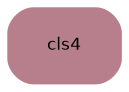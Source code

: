 digraph Tree {
node [shape=box, style="filled, rounded", fontname="helvetica", fontsize="8"] ;
edge [fontname="helvetica", fontsize="6"] ;
0 [label=<cls4>, color="#B77F8C" fillcolor="#B77F8C"] ;
}